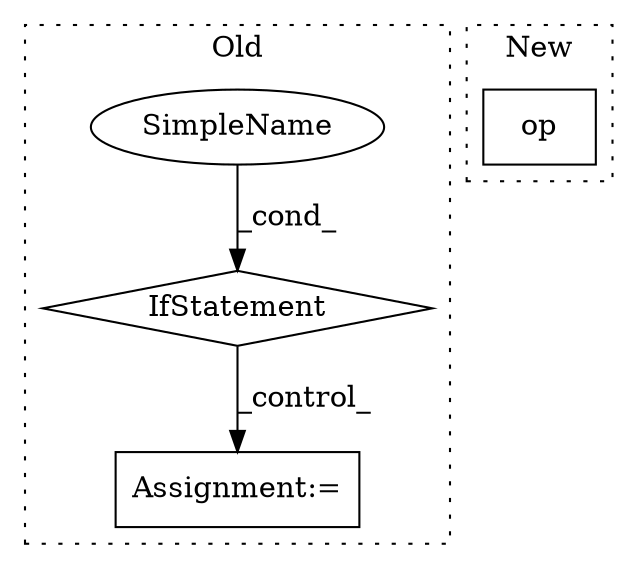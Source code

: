 digraph G {
subgraph cluster0 {
1 [label="IfStatement" a="25" s="2548,2563" l="4,2" shape="diamond"];
3 [label="Assignment:=" a="7" s="2591" l="1" shape="box"];
4 [label="SimpleName" a="42" s="2552" l="11" shape="ellipse"];
label = "Old";
style="dotted";
}
subgraph cluster1 {
2 [label="op" a="32" s="2848,2939" l="3,1" shape="box"];
label = "New";
style="dotted";
}
1 -> 3 [label="_control_"];
4 -> 1 [label="_cond_"];
}